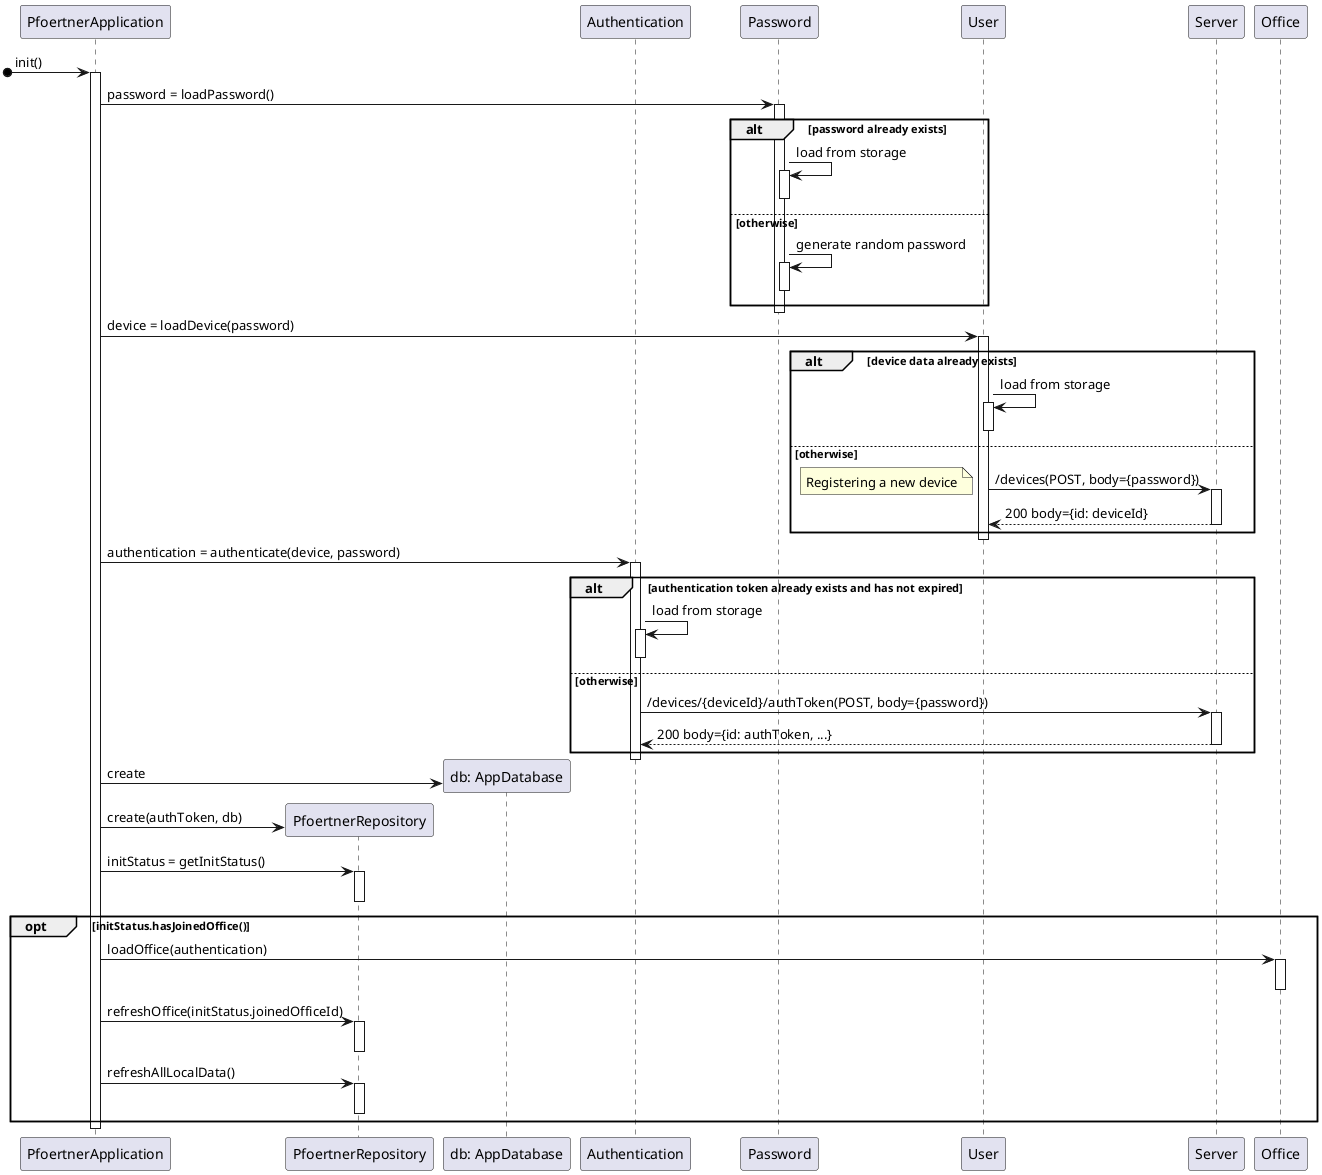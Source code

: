 @startuml

participant "PfoertnerApplication" as App
participant "PfoertnerRepository" as Repo
participant "db: AppDatabase" as Db
participant "Authentication" as Auth

[o-> App : init()
activate App

App -> Password++: password = loadPassword()
alt password already exists
  Password -> Password++: load from storage
  deactivate Password
else otherwise
  Password -> Password++: generate random password
  deactivate Password
end
deactivate Password

App -> User++: device = loadDevice(password)
alt device data already exists
  User -> User++: load from storage
  deactivate User
else otherwise
  User -> Server++ : /devices(POST, body={password})
  note left: Registering a new device
  return 200 body={id: deviceId}
end
deactivate User

App -> Auth++: authentication = authenticate(device, password)
alt authentication token already exists and has not expired
  Auth -> Auth++: load from storage
  deactivate Auth
else otherwise
  Auth -> Server++ : /devices/{deviceId}/authToken(POST, body={password})
  return 200 body={id: authToken, ...}
end
deactivate Auth

App -> Db** : create
App -> Repo** : create(authToken, db)

App -> Repo++ : initStatus = getInitStatus()
deactivate Repo

opt initStatus.hasJoinedOffice()
  App -> Office++: loadOffice(authentication)
  deactivate Office
  App -> Repo++ : refreshOffice(initStatus.joinedOfficeId)
  deactivate Repo
  App -> Repo++ : refreshAllLocalData()
  deactivate Repo
end

deactivate App
@enduml
